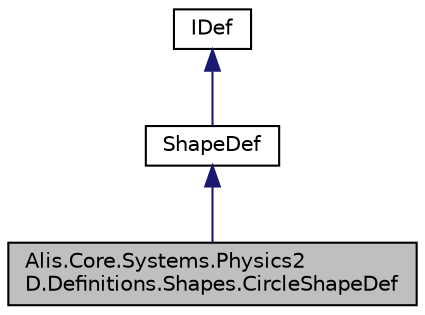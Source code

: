 digraph "Alis.Core.Systems.Physics2D.Definitions.Shapes.CircleShapeDef"
{
 // LATEX_PDF_SIZE
  edge [fontname="Helvetica",fontsize="10",labelfontname="Helvetica",labelfontsize="10"];
  node [fontname="Helvetica",fontsize="10",shape=record];
  Node1 [label="Alis.Core.Systems.Physics2\lD.Definitions.Shapes.CircleShapeDef",height=0.2,width=0.4,color="black", fillcolor="grey75", style="filled", fontcolor="black",tooltip="The circle shape def class"];
  Node2 -> Node1 [dir="back",color="midnightblue",fontsize="10",style="solid",fontname="Helvetica"];
  Node2 [label="ShapeDef",height=0.2,width=0.4,color="black", fillcolor="white", style="filled",URL="$class_alis_1_1_core_1_1_systems_1_1_physics2_d_1_1_definitions_1_1_shapes_1_1_shape_def.html",tooltip="The shape def class"];
  Node3 -> Node2 [dir="back",color="midnightblue",fontsize="10",style="solid",fontname="Helvetica"];
  Node3 [label="IDef",height=0.2,width=0.4,color="black", fillcolor="white", style="filled",URL="$interface_alis_1_1_core_1_1_systems_1_1_physics2_d_1_1_definitions_1_1_i_def.html",tooltip="The def interface"];
}
